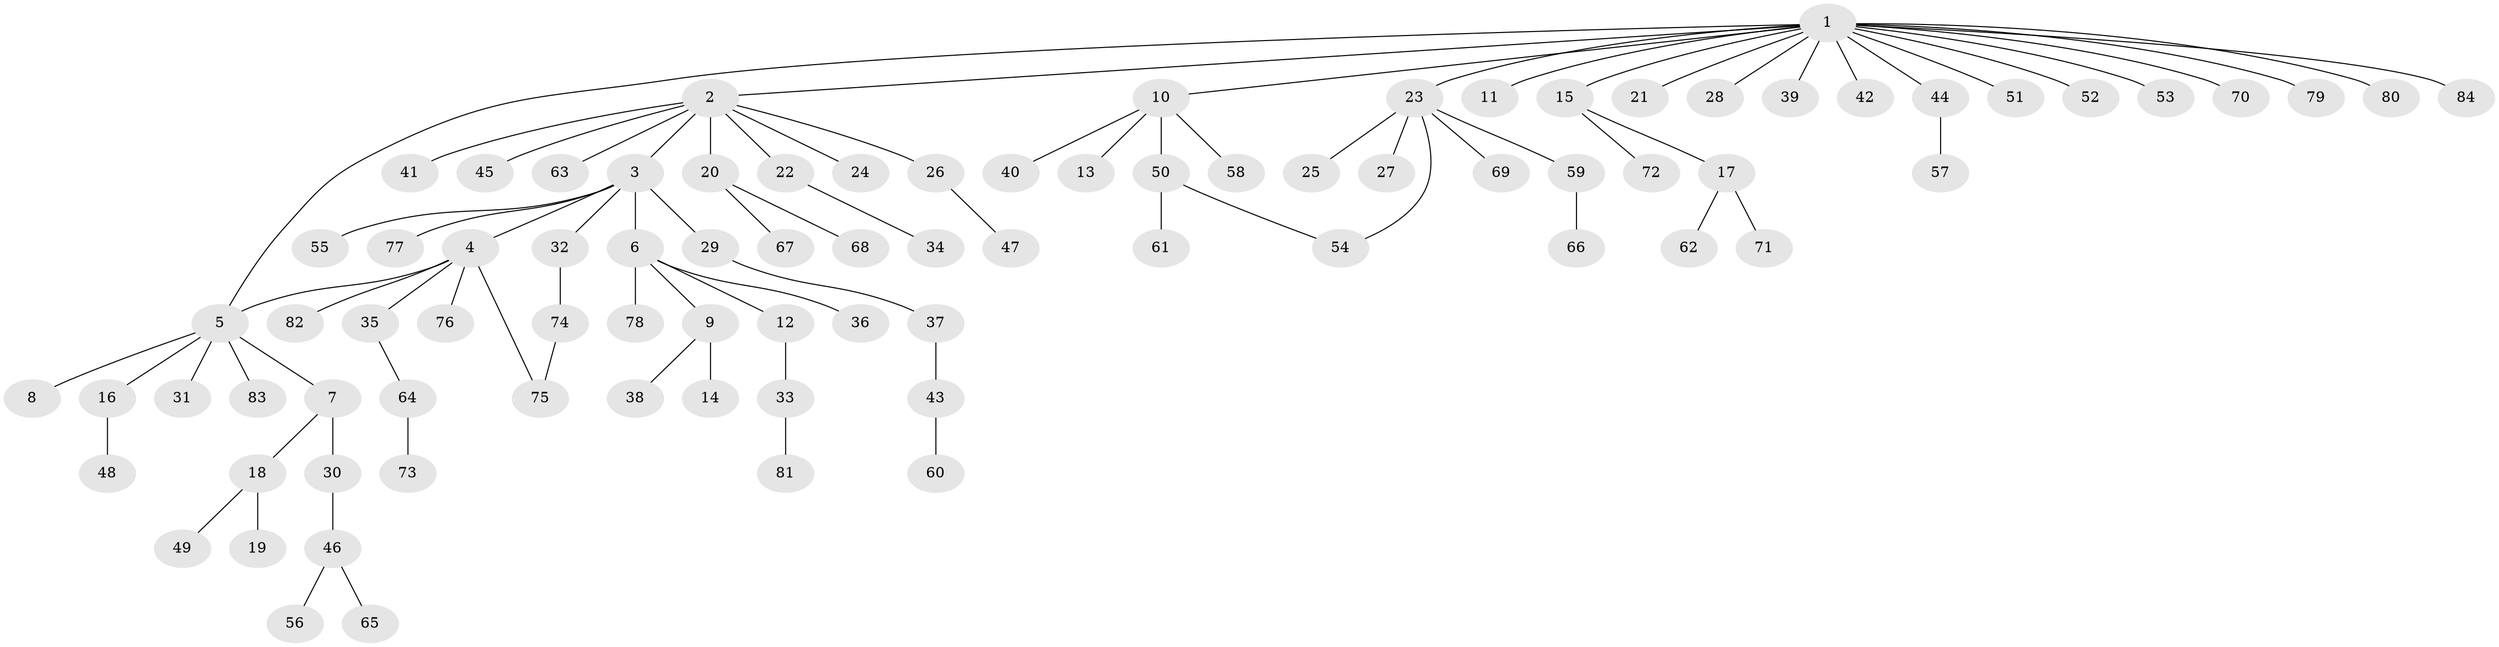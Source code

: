 // coarse degree distribution, {17: 0.01694915254237288, 8: 0.01694915254237288, 6: 0.05084745762711865, 4: 0.03389830508474576, 3: 0.01694915254237288, 2: 0.22033898305084745, 1: 0.6271186440677966, 5: 0.01694915254237288}
// Generated by graph-tools (version 1.1) at 2025/51/02/27/25 19:51:58]
// undirected, 84 vertices, 86 edges
graph export_dot {
graph [start="1"]
  node [color=gray90,style=filled];
  1;
  2;
  3;
  4;
  5;
  6;
  7;
  8;
  9;
  10;
  11;
  12;
  13;
  14;
  15;
  16;
  17;
  18;
  19;
  20;
  21;
  22;
  23;
  24;
  25;
  26;
  27;
  28;
  29;
  30;
  31;
  32;
  33;
  34;
  35;
  36;
  37;
  38;
  39;
  40;
  41;
  42;
  43;
  44;
  45;
  46;
  47;
  48;
  49;
  50;
  51;
  52;
  53;
  54;
  55;
  56;
  57;
  58;
  59;
  60;
  61;
  62;
  63;
  64;
  65;
  66;
  67;
  68;
  69;
  70;
  71;
  72;
  73;
  74;
  75;
  76;
  77;
  78;
  79;
  80;
  81;
  82;
  83;
  84;
  1 -- 2;
  1 -- 5;
  1 -- 10;
  1 -- 11;
  1 -- 15;
  1 -- 21;
  1 -- 23;
  1 -- 28;
  1 -- 39;
  1 -- 42;
  1 -- 44;
  1 -- 51;
  1 -- 52;
  1 -- 53;
  1 -- 70;
  1 -- 79;
  1 -- 80;
  1 -- 84;
  2 -- 3;
  2 -- 20;
  2 -- 22;
  2 -- 24;
  2 -- 26;
  2 -- 41;
  2 -- 45;
  2 -- 63;
  3 -- 4;
  3 -- 6;
  3 -- 29;
  3 -- 32;
  3 -- 55;
  3 -- 77;
  4 -- 5;
  4 -- 35;
  4 -- 75;
  4 -- 76;
  4 -- 82;
  5 -- 7;
  5 -- 8;
  5 -- 16;
  5 -- 31;
  5 -- 83;
  6 -- 9;
  6 -- 12;
  6 -- 36;
  6 -- 78;
  7 -- 18;
  7 -- 30;
  9 -- 14;
  9 -- 38;
  10 -- 13;
  10 -- 40;
  10 -- 50;
  10 -- 58;
  12 -- 33;
  15 -- 17;
  15 -- 72;
  16 -- 48;
  17 -- 62;
  17 -- 71;
  18 -- 19;
  18 -- 49;
  20 -- 67;
  20 -- 68;
  22 -- 34;
  23 -- 25;
  23 -- 27;
  23 -- 54;
  23 -- 59;
  23 -- 69;
  26 -- 47;
  29 -- 37;
  30 -- 46;
  32 -- 74;
  33 -- 81;
  35 -- 64;
  37 -- 43;
  43 -- 60;
  44 -- 57;
  46 -- 56;
  46 -- 65;
  50 -- 54;
  50 -- 61;
  59 -- 66;
  64 -- 73;
  74 -- 75;
}

